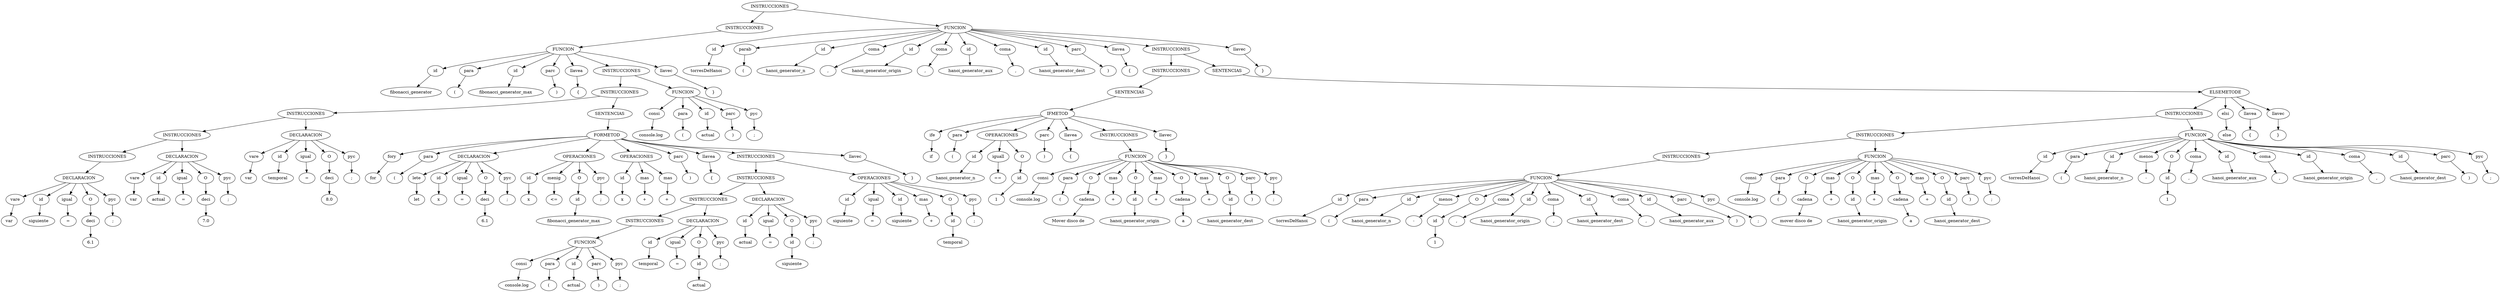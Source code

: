 Digraph Arbol_Sintactico{

node0[label = "INSTRUCCIONES"];
node0 -> node00
node00[label = "INSTRUCCIONES"];
node00 -> node000
node000[label = "FUNCION"];
node000 -> node0000
node0000[label = "id"];
node0000c[label = "fibonacci_generator"];
node0000 -> node0000c
node000 -> node0001
node0001[label = "para"];
node0001c[label = "("];
node0001 -> node0001c
node000 -> node0002
node0002[label = "id"];
node0002c[label = "fibonacci_generator_max"];
node0002 -> node0002c
node000 -> node0003
node0003[label = "parc"];
node0003c[label = ")"];
node0003 -> node0003c
node000 -> node0004
node0004[label = "llavea"];
node0004c[label = "{"];
node0004 -> node0004c
node000 -> node0005
node0005[label = "INSTRUCCIONES"];
node0005 -> node00050
node00050[label = "INSTRUCCIONES"];
node00050 -> node000500
node000500[label = "INSTRUCCIONES"];
node000500 -> node0005000
node0005000[label = "INSTRUCCIONES"];
node0005000 -> node00050000
node00050000[label = "INSTRUCCIONES"];
node00050000 -> node000500000
node000500000[label = "DECLARACION"];
node000500000 -> node0005000000
node0005000000[label = "vare"];
node0005000000c[label = "var"];
node0005000000 -> node0005000000c
node000500000 -> node0005000001
node0005000001[label = "id"];
node0005000001c[label = "siguiente"];
node0005000001 -> node0005000001c
node000500000 -> node0005000002
node0005000002[label = "igual"];
node0005000002c[label = "="];
node0005000002 -> node0005000002c
node000500000 -> node0005000003
node0005000003[label = "O"];
node0005000003 -> node00050000030
node00050000030[label = "deci"];
node00050000030c[label = "6.1"];
node00050000030 -> node00050000030c
node000500000 -> node0005000004
node0005000004[label = "pyc"];
node0005000004c[label = ";"];
node0005000004 -> node0005000004c
node0005000 -> node00050001
node00050001[label = "DECLARACION"];
node00050001 -> node000500010
node000500010[label = "vare"];
node000500010c[label = "var"];
node000500010 -> node000500010c
node00050001 -> node000500011
node000500011[label = "id"];
node000500011c[label = "actual"];
node000500011 -> node000500011c
node00050001 -> node000500012
node000500012[label = "igual"];
node000500012c[label = "="];
node000500012 -> node000500012c
node00050001 -> node000500013
node000500013[label = "O"];
node000500013 -> node0005000130
node0005000130[label = "deci"];
node0005000130c[label = "7.0"];
node0005000130 -> node0005000130c
node00050001 -> node000500014
node000500014[label = "pyc"];
node000500014c[label = ";"];
node000500014 -> node000500014c
node000500 -> node0005001
node0005001[label = "DECLARACION"];
node0005001 -> node00050010
node00050010[label = "vare"];
node00050010c[label = "var"];
node00050010 -> node00050010c
node0005001 -> node00050011
node00050011[label = "id"];
node00050011c[label = "temporal"];
node00050011 -> node00050011c
node0005001 -> node00050012
node00050012[label = "igual"];
node00050012c[label = "="];
node00050012 -> node00050012c
node0005001 -> node00050013
node00050013[label = "O"];
node00050013 -> node000500130
node000500130[label = "deci"];
node000500130c[label = "8.0"];
node000500130 -> node000500130c
node0005001 -> node00050014
node00050014[label = "pyc"];
node00050014c[label = ";"];
node00050014 -> node00050014c
node00050 -> node000501
node000501[label = "SENTENCIAS"];
node000501 -> node0005010
node0005010[label = "FORMETOD"];
node0005010 -> node00050100
node00050100[label = "fory"];
node00050100c[label = "for"];
node00050100 -> node00050100c
node0005010 -> node00050101
node00050101[label = "para"];
node00050101c[label = "("];
node00050101 -> node00050101c
node0005010 -> node00050102
node00050102[label = "DECLARACION"];
node00050102 -> node000501020
node000501020[label = "lete"];
node000501020c[label = "let"];
node000501020 -> node000501020c
node00050102 -> node000501021
node000501021[label = "id"];
node000501021c[label = "x"];
node000501021 -> node000501021c
node00050102 -> node000501022
node000501022[label = "igual"];
node000501022c[label = "="];
node000501022 -> node000501022c
node00050102 -> node000501023
node000501023[label = "O"];
node000501023 -> node0005010230
node0005010230[label = "deci"];
node0005010230c[label = "6.1"];
node0005010230 -> node0005010230c
node00050102 -> node000501024
node000501024[label = "pyc"];
node000501024c[label = ";"];
node000501024 -> node000501024c
node0005010 -> node00050103
node00050103[label = "OPERACIONES"];
node00050103 -> node000501030
node000501030[label = "id"];
node000501030c[label = "x"];
node000501030 -> node000501030c
node00050103 -> node000501031
node000501031[label = "menig"];
node000501031c[label = "<="];
node000501031 -> node000501031c
node00050103 -> node000501032
node000501032[label = "O"];
node000501032 -> node0005010320
node0005010320[label = "id"];
node0005010320c[label = "fibonacci_generator_max"];
node0005010320 -> node0005010320c
node00050103 -> node000501033
node000501033[label = "pyc"];
node000501033c[label = ";"];
node000501033 -> node000501033c
node0005010 -> node00050104
node00050104[label = "OPERACIONES"];
node00050104 -> node000501040
node000501040[label = "id"];
node000501040c[label = "x"];
node000501040 -> node000501040c
node00050104 -> node000501041
node000501041[label = "mas"];
node000501041c[label = "+"];
node000501041 -> node000501041c
node00050104 -> node000501042
node000501042[label = "mas"];
node000501042c[label = "+"];
node000501042 -> node000501042c
node0005010 -> node00050105
node00050105[label = "parc"];
node00050105c[label = ")"];
node00050105 -> node00050105c
node0005010 -> node00050106
node00050106[label = "llavea"];
node00050106c[label = "{"];
node00050106 -> node00050106c
node0005010 -> node00050107
node00050107[label = "INSTRUCCIONES"];
node00050107 -> node000501070
node000501070[label = "INSTRUCCIONES"];
node000501070 -> node0005010700
node0005010700[label = "INSTRUCCIONES"];
node0005010700 -> node00050107000
node00050107000[label = "INSTRUCCIONES"];
node00050107000 -> node000501070000
node000501070000[label = "FUNCION"];
node000501070000 -> node0005010700000
node0005010700000[label = "consi"];
node0005010700000c[label = "console.log"];
node0005010700000 -> node0005010700000c
node000501070000 -> node0005010700001
node0005010700001[label = "para"];
node0005010700001c[label = "("];
node0005010700001 -> node0005010700001c
node000501070000 -> node0005010700002
node0005010700002[label = "id"];
node0005010700002c[label = "actual"];
node0005010700002 -> node0005010700002c
node000501070000 -> node0005010700003
node0005010700003[label = "parc"];
node0005010700003c[label = ")"];
node0005010700003 -> node0005010700003c
node000501070000 -> node0005010700004
node0005010700004[label = "pyc"];
node0005010700004c[label = ";"];
node0005010700004 -> node0005010700004c
node0005010700 -> node00050107001
node00050107001[label = "DECLARACION"];
node00050107001 -> node000501070010
node000501070010[label = "id"];
node000501070010c[label = "temporal"];
node000501070010 -> node000501070010c
node00050107001 -> node000501070011
node000501070011[label = "igual"];
node000501070011c[label = "="];
node000501070011 -> node000501070011c
node00050107001 -> node000501070012
node000501070012[label = "O"];
node000501070012 -> node0005010700120
node0005010700120[label = "id"];
node0005010700120c[label = "actual"];
node0005010700120 -> node0005010700120c
node00050107001 -> node000501070013
node000501070013[label = "pyc"];
node000501070013c[label = ";"];
node000501070013 -> node000501070013c
node000501070 -> node0005010701
node0005010701[label = "DECLARACION"];
node0005010701 -> node00050107010
node00050107010[label = "id"];
node00050107010c[label = "actual"];
node00050107010 -> node00050107010c
node0005010701 -> node00050107011
node00050107011[label = "igual"];
node00050107011c[label = "="];
node00050107011 -> node00050107011c
node0005010701 -> node00050107012
node00050107012[label = "O"];
node00050107012 -> node000501070120
node000501070120[label = "id"];
node000501070120c[label = "siguiente"];
node000501070120 -> node000501070120c
node0005010701 -> node00050107013
node00050107013[label = "pyc"];
node00050107013c[label = ";"];
node00050107013 -> node00050107013c
node00050107 -> node000501071
node000501071[label = "OPERACIONES"];
node000501071 -> node0005010710
node0005010710[label = "id"];
node0005010710c[label = "siguiente"];
node0005010710 -> node0005010710c
node000501071 -> node0005010711
node0005010711[label = "igual"];
node0005010711c[label = "="];
node0005010711 -> node0005010711c
node000501071 -> node0005010712
node0005010712[label = "id"];
node0005010712c[label = "siguiente"];
node0005010712 -> node0005010712c
node000501071 -> node0005010713
node0005010713[label = "mas"];
node0005010713c[label = "+"];
node0005010713 -> node0005010713c
node000501071 -> node0005010714
node0005010714[label = "O"];
node0005010714 -> node00050107140
node00050107140[label = "id"];
node00050107140c[label = "temporal"];
node00050107140 -> node00050107140c
node000501071 -> node0005010715
node0005010715[label = "pyc"];
node0005010715c[label = ";"];
node0005010715 -> node0005010715c
node0005010 -> node00050108
node00050108[label = "llavec"];
node00050108c[label = "}"];
node00050108 -> node00050108c
node0005 -> node00051
node00051[label = "FUNCION"];
node00051 -> node000510
node000510[label = "consi"];
node000510c[label = "console.log"];
node000510 -> node000510c
node00051 -> node000511
node000511[label = "para"];
node000511c[label = "("];
node000511 -> node000511c
node00051 -> node000512
node000512[label = "id"];
node000512c[label = "actual"];
node000512 -> node000512c
node00051 -> node000513
node000513[label = "parc"];
node000513c[label = ")"];
node000513 -> node000513c
node00051 -> node000514
node000514[label = "pyc"];
node000514c[label = ";"];
node000514 -> node000514c
node000 -> node0006
node0006[label = "llavec"];
node0006c[label = "}"];
node0006 -> node0006c
node0 -> node01
node01[label = "FUNCION"];
node01 -> node010
node010[label = "id"];
node010c[label = "torresDeHanoi"];
node010 -> node010c
node01 -> node011
node011[label = "parab"];
node011c[label = "("];
node011 -> node011c
node01 -> node012
node012[label = "id"];
node012c[label = "hanoi_generator_n"];
node012 -> node012c
node01 -> node013
node013[label = "coma"];
node013c[label = ","];
node013 -> node013c
node01 -> node014
node014[label = "id"];
node014c[label = "hanoi_generator_origin"];
node014 -> node014c
node01 -> node015
node015[label = "coma"];
node015c[label = ","];
node015 -> node015c
node01 -> node016
node016[label = "id"];
node016c[label = "hanoi_generator_aux"];
node016 -> node016c
node01 -> node017
node017[label = "coma"];
node017c[label = ","];
node017 -> node017c
node01 -> node018
node018[label = "id"];
node018c[label = "hanoi_generator_dest"];
node018 -> node018c
node01 -> node019
node019[label = "parc"];
node019c[label = ")"];
node019 -> node019c
node01 -> node0110
node0110[label = "llavea"];
node0110c[label = "{"];
node0110 -> node0110c
node01 -> node0111
node0111[label = "INSTRUCCIONES"];
node0111 -> node01110
node01110[label = "INSTRUCCIONES"];
node01110 -> node011100
node011100[label = "SENTENCIAS"];
node011100 -> node0111000
node0111000[label = "IFMETOD"];
node0111000 -> node01110000
node01110000[label = "ife"];
node01110000c[label = "if"];
node01110000 -> node01110000c
node0111000 -> node01110001
node01110001[label = "para"];
node01110001c[label = "("];
node01110001 -> node01110001c
node0111000 -> node01110002
node01110002[label = "OPERACIONES"];
node01110002 -> node011100020
node011100020[label = "id"];
node011100020c[label = "hanoi_generator_n"];
node011100020 -> node011100020c
node01110002 -> node011100021
node011100021[label = "iguall"];
node011100021c[label = "=="];
node011100021 -> node011100021c
node01110002 -> node011100022
node011100022[label = "O"];
node011100022 -> node0111000220
node0111000220[label = "id"];
node0111000220c[label = "1"];
node0111000220 -> node0111000220c
node0111000 -> node01110003
node01110003[label = "parc"];
node01110003c[label = ")"];
node01110003 -> node01110003c
node0111000 -> node01110004
node01110004[label = "llavea"];
node01110004c[label = "{"];
node01110004 -> node01110004c
node0111000 -> node01110005
node01110005[label = "INSTRUCCIONES"];
node01110005 -> node011100050
node011100050[label = "FUNCION"];
node011100050 -> node0111000500
node0111000500[label = "consi"];
node0111000500c[label = "console.log"];
node0111000500 -> node0111000500c
node011100050 -> node0111000501
node0111000501[label = "para"];
node0111000501c[label = "("];
node0111000501 -> node0111000501c
node011100050 -> node0111000502
node0111000502[label = "O"];
node0111000502 -> node01110005020
node01110005020[label = "cadena"];
node01110005020c[label = "Mover disco de "];
node01110005020 -> node01110005020c
node011100050 -> node0111000503
node0111000503[label = "mas"];
node0111000503c[label = "+"];
node0111000503 -> node0111000503c
node011100050 -> node0111000504
node0111000504[label = "O"];
node0111000504 -> node01110005040
node01110005040[label = "id"];
node01110005040c[label = "hanoi_generator_origin"];
node01110005040 -> node01110005040c
node011100050 -> node0111000505
node0111000505[label = "mas"];
node0111000505c[label = "+"];
node0111000505 -> node0111000505c
node011100050 -> node0111000506
node0111000506[label = "O"];
node0111000506 -> node01110005060
node01110005060[label = "cadena"];
node01110005060c[label = " a "];
node01110005060 -> node01110005060c
node011100050 -> node0111000507
node0111000507[label = "mas"];
node0111000507c[label = "+"];
node0111000507 -> node0111000507c
node011100050 -> node0111000508
node0111000508[label = "O"];
node0111000508 -> node01110005080
node01110005080[label = "id"];
node01110005080c[label = "hanoi_generator_dest"];
node01110005080 -> node01110005080c
node011100050 -> node0111000509
node0111000509[label = "parc"];
node0111000509c[label = ")"];
node0111000509 -> node0111000509c
node011100050 -> node01110005010
node01110005010[label = "pyc"];
node01110005010c[label = ";"];
node01110005010 -> node01110005010c
node0111000 -> node01110006
node01110006[label = "llavec"];
node01110006c[label = "}"];
node01110006 -> node01110006c
node0111 -> node01111
node01111[label = "SENTENCIAS"];
node01111 -> node011110
node011110[label = "ELSEMETODE"];
node011110 -> node0111100
node0111100[label = "INSTRUCCIONES"];
node0111100 -> node01111000
node01111000[label = "INSTRUCCIONES"];
node01111000 -> node011110000
node011110000[label = "INSTRUCCIONES"];
node011110000 -> node0111100000
node0111100000[label = "FUNCION"];
node0111100000 -> node01111000000
node01111000000[label = "id"];
node01111000000c[label = "torresDeHanoi"];
node01111000000 -> node01111000000c
node0111100000 -> node01111000001
node01111000001[label = "para"];
node01111000001c[label = "("];
node01111000001 -> node01111000001c
node0111100000 -> node01111000002
node01111000002[label = "id"];
node01111000002c[label = "hanoi_generator_n"];
node01111000002 -> node01111000002c
node0111100000 -> node01111000003
node01111000003[label = "menos"];
node01111000003c[label = "-"];
node01111000003 -> node01111000003c
node0111100000 -> node01111000004
node01111000004[label = "O"];
node01111000004 -> node011110000040
node011110000040[label = "id"];
node011110000040c[label = "1"];
node011110000040 -> node011110000040c
node0111100000 -> node01111000005
node01111000005[label = "coma"];
node01111000005c[label = ","];
node01111000005 -> node01111000005c
node0111100000 -> node01111000006
node01111000006[label = "id"];
node01111000006c[label = "hanoi_generator_origin"];
node01111000006 -> node01111000006c
node0111100000 -> node01111000007
node01111000007[label = "coma"];
node01111000007c[label = ","];
node01111000007 -> node01111000007c
node0111100000 -> node01111000008
node01111000008[label = "id"];
node01111000008c[label = "hanoi_generator_dest"];
node01111000008 -> node01111000008c
node0111100000 -> node01111000009
node01111000009[label = "coma"];
node01111000009c[label = ","];
node01111000009 -> node01111000009c
node0111100000 -> node011110000010
node011110000010[label = "id"];
node011110000010c[label = "hanoi_generator_aux"];
node011110000010 -> node011110000010c
node0111100000 -> node011110000011
node011110000011[label = "parc"];
node011110000011c[label = ")"];
node011110000011 -> node011110000011c
node0111100000 -> node011110000012
node011110000012[label = "pyc"];
node011110000012c[label = ";"];
node011110000012 -> node011110000012c
node01111000 -> node011110001
node011110001[label = "FUNCION"];
node011110001 -> node0111100010
node0111100010[label = "consi"];
node0111100010c[label = "console.log"];
node0111100010 -> node0111100010c
node011110001 -> node0111100011
node0111100011[label = "para"];
node0111100011c[label = "("];
node0111100011 -> node0111100011c
node011110001 -> node0111100012
node0111100012[label = "O"];
node0111100012 -> node01111000120
node01111000120[label = "cadena"];
node01111000120c[label = "mover disco de "];
node01111000120 -> node01111000120c
node011110001 -> node0111100013
node0111100013[label = "mas"];
node0111100013c[label = "+"];
node0111100013 -> node0111100013c
node011110001 -> node0111100014
node0111100014[label = "O"];
node0111100014 -> node01111000140
node01111000140[label = "id"];
node01111000140c[label = "hanoi_generator_origin"];
node01111000140 -> node01111000140c
node011110001 -> node0111100015
node0111100015[label = "mas"];
node0111100015c[label = "+"];
node0111100015 -> node0111100015c
node011110001 -> node0111100016
node0111100016[label = "O"];
node0111100016 -> node01111000160
node01111000160[label = "cadena"];
node01111000160c[label = " a "];
node01111000160 -> node01111000160c
node011110001 -> node0111100017
node0111100017[label = "mas"];
node0111100017c[label = "+"];
node0111100017 -> node0111100017c
node011110001 -> node0111100018
node0111100018[label = "O"];
node0111100018 -> node01111000180
node01111000180[label = "id"];
node01111000180c[label = "hanoi_generator_dest"];
node01111000180 -> node01111000180c
node011110001 -> node0111100019
node0111100019[label = "parc"];
node0111100019c[label = ")"];
node0111100019 -> node0111100019c
node011110001 -> node01111000110
node01111000110[label = "pyc"];
node01111000110c[label = ";"];
node01111000110 -> node01111000110c
node0111100 -> node01111001
node01111001[label = "FUNCION"];
node01111001 -> node011110010
node011110010[label = "id"];
node011110010c[label = "torresDeHanoi"];
node011110010 -> node011110010c
node01111001 -> node011110011
node011110011[label = "para"];
node011110011c[label = "("];
node011110011 -> node011110011c
node01111001 -> node011110012
node011110012[label = "id"];
node011110012c[label = "hanoi_generator_n"];
node011110012 -> node011110012c
node01111001 -> node011110013
node011110013[label = "menos"];
node011110013c[label = "-"];
node011110013 -> node011110013c
node01111001 -> node011110014
node011110014[label = "O"];
node011110014 -> node0111100140
node0111100140[label = "id"];
node0111100140c[label = "1"];
node0111100140 -> node0111100140c
node01111001 -> node011110015
node011110015[label = "coma"];
node011110015c[label = ","];
node011110015 -> node011110015c
node01111001 -> node011110016
node011110016[label = "id"];
node011110016c[label = "hanoi_generator_aux"];
node011110016 -> node011110016c
node01111001 -> node011110017
node011110017[label = "coma"];
node011110017c[label = ","];
node011110017 -> node011110017c
node01111001 -> node011110018
node011110018[label = "id"];
node011110018c[label = "hanoi_generator_origin"];
node011110018 -> node011110018c
node01111001 -> node011110019
node011110019[label = "coma"];
node011110019c[label = ","];
node011110019 -> node011110019c
node01111001 -> node0111100110
node0111100110[label = "id"];
node0111100110c[label = "hanoi_generator_dest"];
node0111100110 -> node0111100110c
node01111001 -> node0111100111
node0111100111[label = "parc"];
node0111100111c[label = ")"];
node0111100111 -> node0111100111c
node01111001 -> node0111100112
node0111100112[label = "pyc"];
node0111100112c[label = ";"];
node0111100112 -> node0111100112c
node011110 -> node0111101
node0111101[label = "elsi"];
node0111101c[label = "else"];
node0111101 -> node0111101c
node011110 -> node0111102
node0111102[label = "llavea"];
node0111102c[label = "{"];
node0111102 -> node0111102c
node011110 -> node0111103
node0111103[label = "llavec"];
node0111103c[label = "}"];
node0111103 -> node0111103c
node01 -> node0112
node0112[label = "llavec"];
node0112c[label = "}"];
node0112 -> node0112c


}
